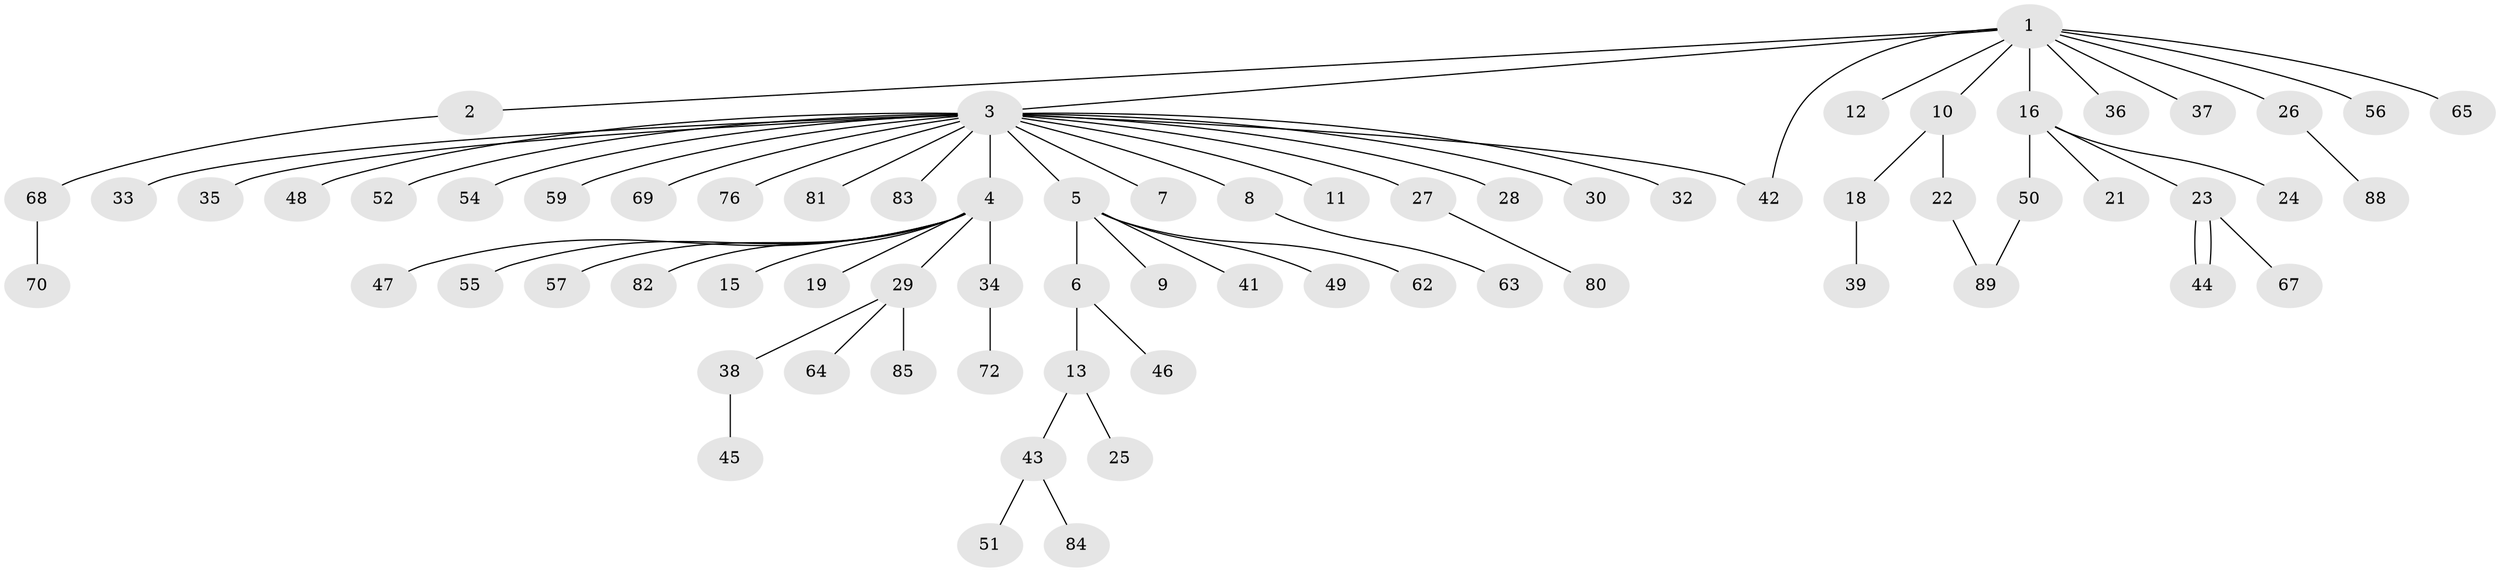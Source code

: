 // original degree distribution, {12: 0.011235955056179775, 2: 0.1348314606741573, 22: 0.011235955056179775, 9: 0.011235955056179775, 7: 0.011235955056179775, 4: 0.02247191011235955, 1: 0.6629213483146067, 3: 0.11235955056179775, 6: 0.011235955056179775, 5: 0.011235955056179775}
// Generated by graph-tools (version 1.1) at 2025/11/02/27/25 16:11:13]
// undirected, 70 vertices, 72 edges
graph export_dot {
graph [start="1"]
  node [color=gray90,style=filled];
  1 [super="+87"];
  2;
  3 [super="+78"];
  4 [super="+20"];
  5 [super="+17"];
  6 [super="+14"];
  7;
  8;
  9;
  10;
  11;
  12;
  13;
  15;
  16 [super="+79"];
  18 [super="+73"];
  19;
  21 [super="+71"];
  22 [super="+58"];
  23 [super="+61"];
  24;
  25;
  26;
  27;
  28;
  29 [super="+31"];
  30;
  32;
  33;
  34 [super="+66"];
  35;
  36;
  37 [super="+53"];
  38 [super="+40"];
  39;
  41;
  42;
  43 [super="+77"];
  44 [super="+75"];
  45;
  46;
  47;
  48;
  49;
  50 [super="+60"];
  51 [super="+86"];
  52;
  54;
  55;
  56;
  57;
  59;
  62;
  63;
  64;
  65;
  67;
  68 [super="+74"];
  69;
  70;
  72;
  76;
  80;
  81;
  82;
  83;
  84;
  85;
  88;
  89;
  1 -- 2;
  1 -- 3;
  1 -- 10;
  1 -- 12;
  1 -- 16;
  1 -- 26;
  1 -- 36;
  1 -- 37;
  1 -- 42;
  1 -- 56;
  1 -- 65;
  2 -- 68;
  3 -- 4;
  3 -- 5;
  3 -- 7;
  3 -- 8;
  3 -- 11;
  3 -- 27;
  3 -- 28;
  3 -- 30;
  3 -- 32;
  3 -- 33;
  3 -- 35;
  3 -- 42;
  3 -- 48;
  3 -- 52;
  3 -- 54;
  3 -- 59;
  3 -- 69;
  3 -- 76;
  3 -- 81;
  3 -- 83;
  4 -- 15;
  4 -- 19;
  4 -- 29;
  4 -- 34;
  4 -- 47;
  4 -- 55;
  4 -- 57;
  4 -- 82;
  5 -- 6;
  5 -- 9;
  5 -- 41;
  5 -- 49;
  5 -- 62;
  6 -- 13;
  6 -- 46;
  8 -- 63;
  10 -- 18;
  10 -- 22;
  13 -- 25;
  13 -- 43;
  16 -- 21;
  16 -- 23;
  16 -- 24;
  16 -- 50;
  18 -- 39;
  22 -- 89;
  23 -- 44;
  23 -- 44;
  23 -- 67;
  26 -- 88;
  27 -- 80;
  29 -- 64;
  29 -- 85;
  29 -- 38;
  34 -- 72;
  38 -- 45;
  43 -- 51;
  43 -- 84;
  50 -- 89;
  68 -- 70;
}
